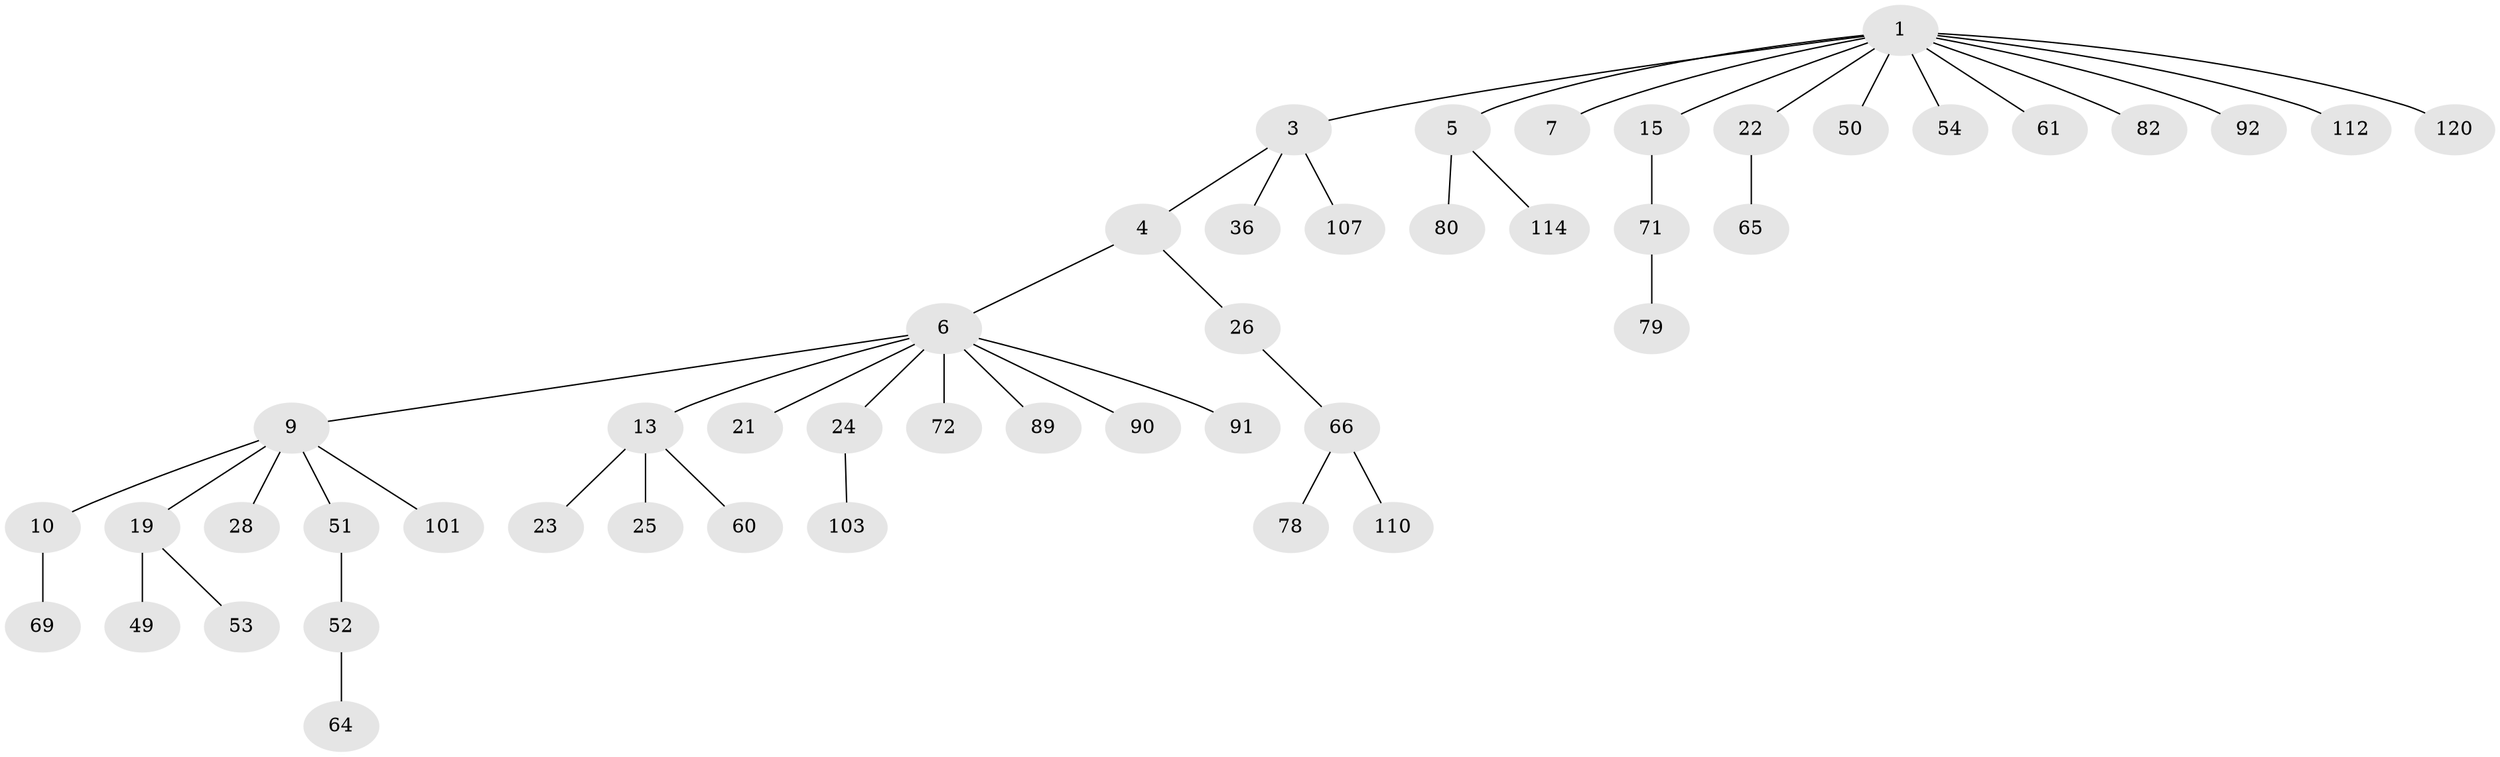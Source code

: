 // original degree distribution, {5: 0.041666666666666664, 4: 0.05, 3: 0.13333333333333333, 9: 0.008333333333333333, 1: 0.5666666666666667, 2: 0.16666666666666666, 6: 0.03333333333333333}
// Generated by graph-tools (version 1.1) at 2025/19/03/04/25 18:19:15]
// undirected, 48 vertices, 47 edges
graph export_dot {
graph [start="1"]
  node [color=gray90,style=filled];
  1 [super="+34+8+2"];
  3;
  4;
  5;
  6 [super="+11+67+55+106+16+44"];
  7;
  9 [super="+18"];
  10 [super="+20"];
  13 [super="+38+39"];
  15 [super="+94+31"];
  19 [super="+27+46+56"];
  21 [super="+33"];
  22 [super="+84"];
  23 [super="+35+42+40"];
  24 [super="+59+75+29"];
  25;
  26;
  28;
  36 [super="+62+76"];
  49;
  50 [super="+100"];
  51;
  52;
  53;
  54 [super="+97"];
  60;
  61;
  64;
  65;
  66;
  69;
  71 [super="+74"];
  72;
  78 [super="+115+108+118"];
  79;
  80;
  82;
  89;
  90;
  91;
  92;
  101;
  103;
  107;
  110;
  112;
  114;
  120;
  1 -- 5;
  1 -- 7;
  1 -- 82;
  1 -- 61;
  1 -- 50;
  1 -- 54;
  1 -- 22;
  1 -- 92;
  1 -- 15;
  1 -- 112;
  1 -- 3;
  1 -- 120;
  3 -- 4;
  3 -- 36;
  3 -- 107;
  4 -- 6;
  4 -- 26;
  5 -- 80;
  5 -- 114;
  6 -- 9;
  6 -- 24;
  6 -- 89;
  6 -- 90;
  6 -- 91;
  6 -- 13;
  6 -- 72;
  6 -- 21;
  9 -- 10;
  9 -- 19;
  9 -- 51;
  9 -- 101;
  9 -- 28;
  10 -- 69;
  13 -- 23;
  13 -- 25;
  13 -- 60;
  15 -- 71;
  19 -- 53;
  19 -- 49;
  22 -- 65;
  24 -- 103;
  26 -- 66;
  51 -- 52;
  52 -- 64;
  66 -- 78;
  66 -- 110;
  71 -- 79;
}
